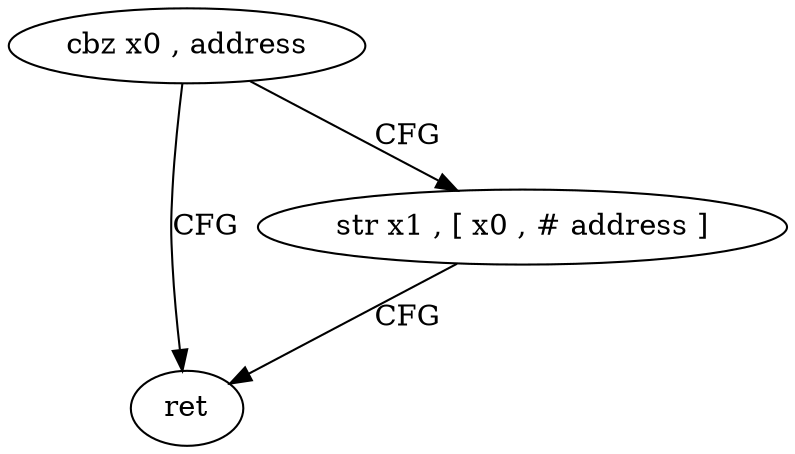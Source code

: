 digraph "func" {
"4284580" [label = "cbz x0 , address" ]
"4284588" [label = "ret" ]
"4284584" [label = "str x1 , [ x0 , # address ]" ]
"4284580" -> "4284588" [ label = "CFG" ]
"4284580" -> "4284584" [ label = "CFG" ]
"4284584" -> "4284588" [ label = "CFG" ]
}
